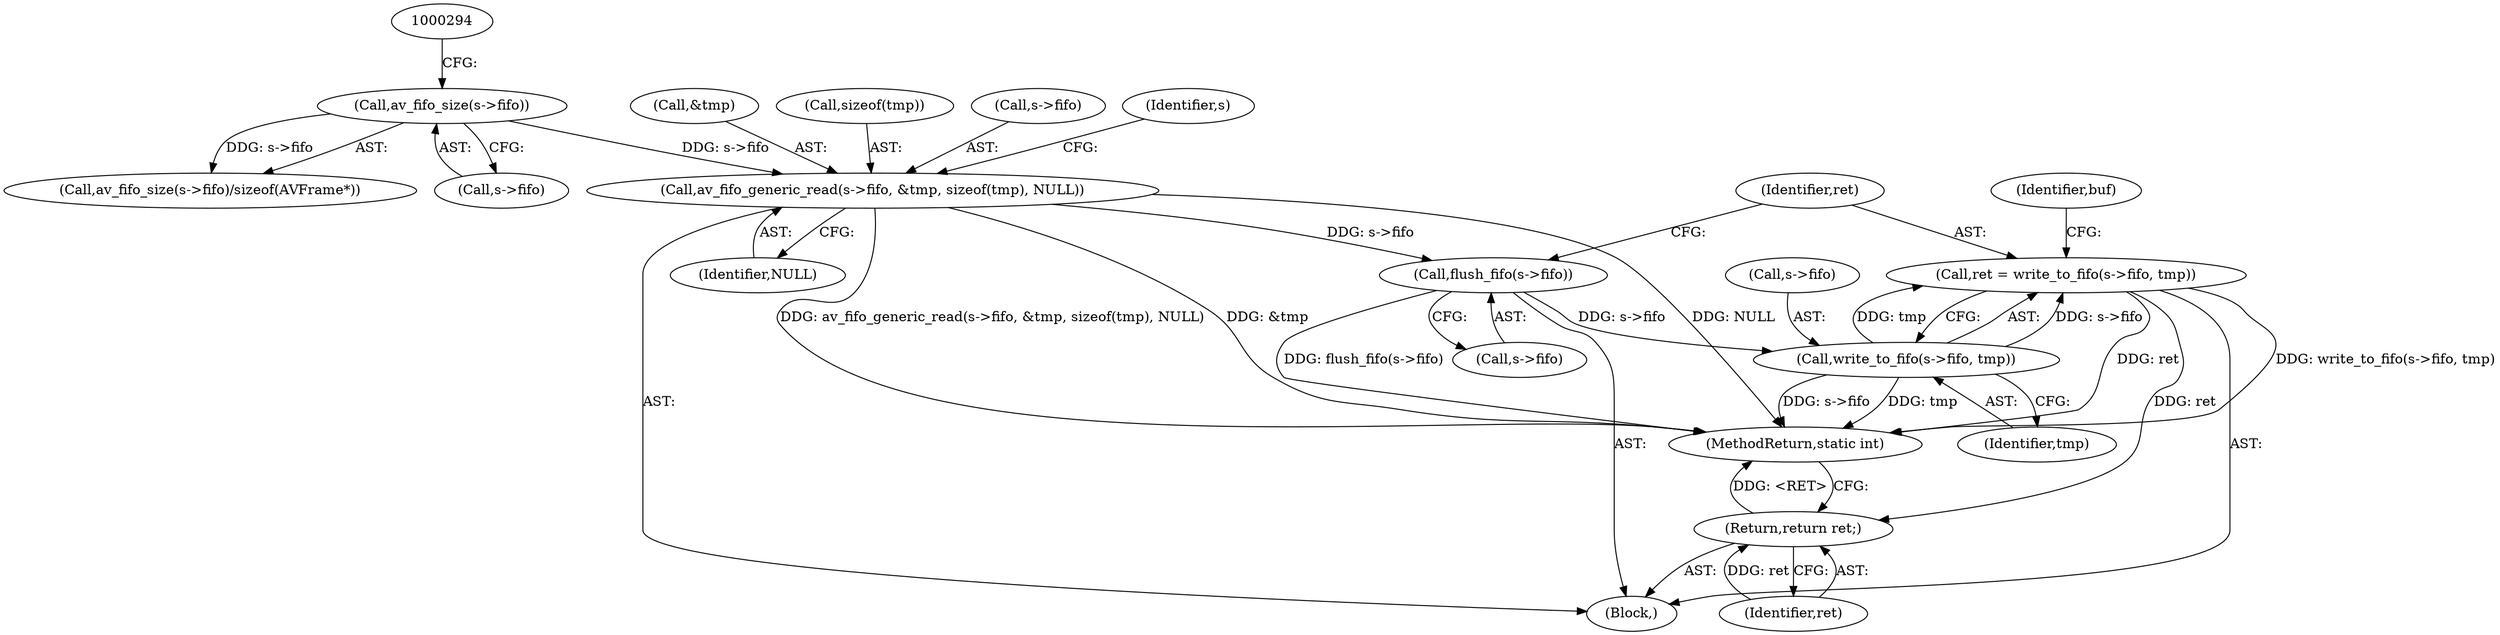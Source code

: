digraph "0_FFmpeg_cdd5df8189ff1537f7abe8defe971f80602cc2d2@API" {
"1000318" [label="(Call,ret = write_to_fifo(s->fifo, tmp))"];
"1000320" [label="(Call,write_to_fifo(s->fifo, tmp))"];
"1000314" [label="(Call,flush_fifo(s->fifo))"];
"1000305" [label="(Call,av_fifo_generic_read(s->fifo, &tmp, sizeof(tmp), NULL))"];
"1000289" [label="(Call,av_fifo_size(s->fifo))"];
"1000328" [label="(Return,return ret;)"];
"1000288" [label="(Call,av_fifo_size(s->fifo)/sizeof(AVFrame*))"];
"1000329" [label="(Identifier,ret)"];
"1000283" [label="(Block,)"];
"1000327" [label="(Identifier,buf)"];
"1000311" [label="(Call,sizeof(tmp))"];
"1000319" [label="(Identifier,ret)"];
"1000290" [label="(Call,s->fifo)"];
"1000306" [label="(Call,s->fifo)"];
"1000313" [label="(Identifier,NULL)"];
"1000318" [label="(Call,ret = write_to_fifo(s->fifo, tmp))"];
"1000305" [label="(Call,av_fifo_generic_read(s->fifo, &tmp, sizeof(tmp), NULL))"];
"1000289" [label="(Call,av_fifo_size(s->fifo))"];
"1000315" [label="(Call,s->fifo)"];
"1000324" [label="(Identifier,tmp)"];
"1000320" [label="(Call,write_to_fifo(s->fifo, tmp))"];
"1000316" [label="(Identifier,s)"];
"1000470" [label="(MethodReturn,static int)"];
"1000309" [label="(Call,&tmp)"];
"1000328" [label="(Return,return ret;)"];
"1000314" [label="(Call,flush_fifo(s->fifo))"];
"1000321" [label="(Call,s->fifo)"];
"1000318" -> "1000283"  [label="AST: "];
"1000318" -> "1000320"  [label="CFG: "];
"1000319" -> "1000318"  [label="AST: "];
"1000320" -> "1000318"  [label="AST: "];
"1000327" -> "1000318"  [label="CFG: "];
"1000318" -> "1000470"  [label="DDG: ret"];
"1000318" -> "1000470"  [label="DDG: write_to_fifo(s->fifo, tmp)"];
"1000320" -> "1000318"  [label="DDG: s->fifo"];
"1000320" -> "1000318"  [label="DDG: tmp"];
"1000318" -> "1000328"  [label="DDG: ret"];
"1000320" -> "1000324"  [label="CFG: "];
"1000321" -> "1000320"  [label="AST: "];
"1000324" -> "1000320"  [label="AST: "];
"1000320" -> "1000470"  [label="DDG: tmp"];
"1000320" -> "1000470"  [label="DDG: s->fifo"];
"1000314" -> "1000320"  [label="DDG: s->fifo"];
"1000314" -> "1000283"  [label="AST: "];
"1000314" -> "1000315"  [label="CFG: "];
"1000315" -> "1000314"  [label="AST: "];
"1000319" -> "1000314"  [label="CFG: "];
"1000314" -> "1000470"  [label="DDG: flush_fifo(s->fifo)"];
"1000305" -> "1000314"  [label="DDG: s->fifo"];
"1000305" -> "1000283"  [label="AST: "];
"1000305" -> "1000313"  [label="CFG: "];
"1000306" -> "1000305"  [label="AST: "];
"1000309" -> "1000305"  [label="AST: "];
"1000311" -> "1000305"  [label="AST: "];
"1000313" -> "1000305"  [label="AST: "];
"1000316" -> "1000305"  [label="CFG: "];
"1000305" -> "1000470"  [label="DDG: &tmp"];
"1000305" -> "1000470"  [label="DDG: NULL"];
"1000305" -> "1000470"  [label="DDG: av_fifo_generic_read(s->fifo, &tmp, sizeof(tmp), NULL)"];
"1000289" -> "1000305"  [label="DDG: s->fifo"];
"1000289" -> "1000288"  [label="AST: "];
"1000289" -> "1000290"  [label="CFG: "];
"1000290" -> "1000289"  [label="AST: "];
"1000294" -> "1000289"  [label="CFG: "];
"1000289" -> "1000288"  [label="DDG: s->fifo"];
"1000328" -> "1000283"  [label="AST: "];
"1000328" -> "1000329"  [label="CFG: "];
"1000329" -> "1000328"  [label="AST: "];
"1000470" -> "1000328"  [label="CFG: "];
"1000328" -> "1000470"  [label="DDG: <RET>"];
"1000329" -> "1000328"  [label="DDG: ret"];
}
